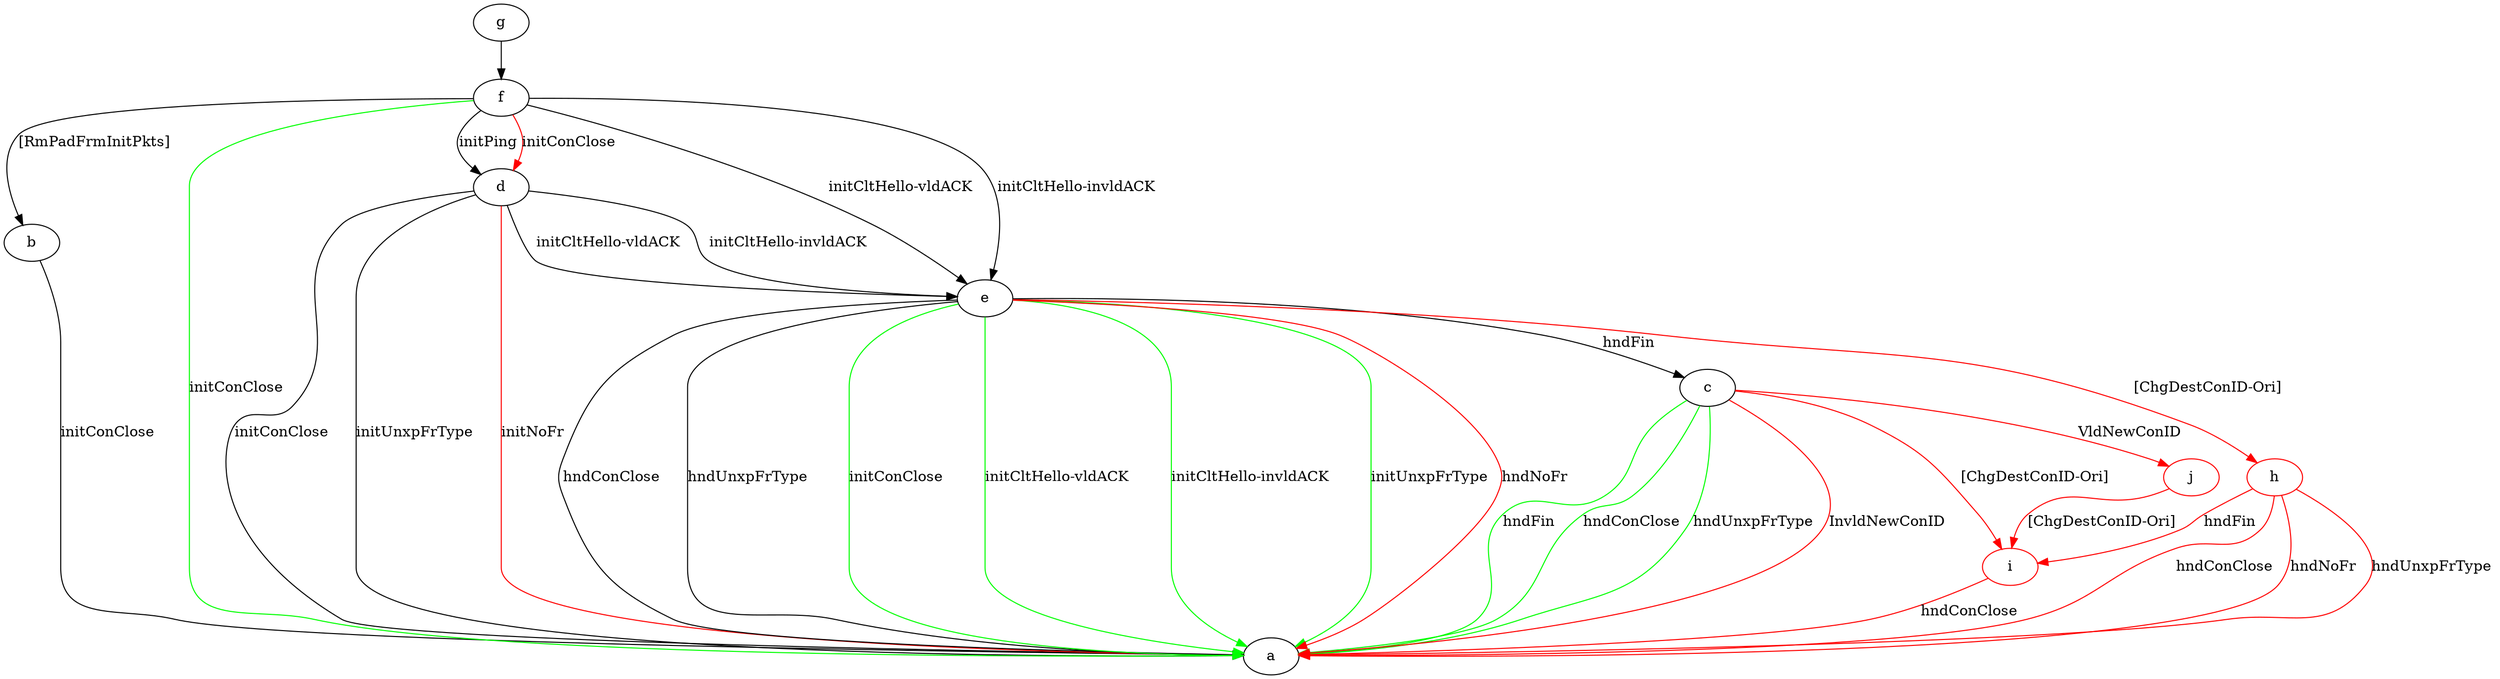 digraph "" {
	b -> a	[key=0,
		label="initConClose "];
	c -> a	[key=0,
		color=green,
		label="hndFin "];
	c -> a	[key=1,
		color=green,
		label="hndConClose "];
	c -> a	[key=2,
		color=green,
		label="hndUnxpFrType "];
	c -> a	[key=3,
		color=red,
		label="InvldNewConID "];
	i	[color=red];
	c -> i	[key=0,
		color=red,
		label="[ChgDestConID-Ori] "];
	j	[color=red];
	c -> j	[key=0,
		color=red,
		label="VldNewConID "];
	d -> a	[key=0,
		label="initConClose "];
	d -> a	[key=1,
		label="initUnxpFrType "];
	d -> a	[key=2,
		color=red,
		label="initNoFr "];
	d -> e	[key=0,
		label="initCltHello-vldACK "];
	d -> e	[key=1,
		label="initCltHello-invldACK "];
	e -> a	[key=0,
		label="hndConClose "];
	e -> a	[key=1,
		label="hndUnxpFrType "];
	e -> a	[key=2,
		color=green,
		label="initConClose "];
	e -> a	[key=3,
		color=green,
		label="initCltHello-vldACK "];
	e -> a	[key=4,
		color=green,
		label="initCltHello-invldACK "];
	e -> a	[key=5,
		color=green,
		label="initUnxpFrType "];
	e -> a	[key=6,
		color=red,
		label="hndNoFr "];
	e -> c	[key=0,
		label="hndFin "];
	h	[color=red];
	e -> h	[key=0,
		color=red,
		label="[ChgDestConID-Ori] "];
	f -> a	[key=0,
		color=green,
		label="initConClose "];
	f -> b	[key=0,
		label="[RmPadFrmInitPkts] "];
	f -> d	[key=0,
		label="initPing "];
	f -> d	[key=1,
		color=red,
		label="initConClose "];
	f -> e	[key=0,
		label="initCltHello-vldACK "];
	f -> e	[key=1,
		label="initCltHello-invldACK "];
	g -> f	[key=0];
	h -> a	[key=0,
		color=red,
		label="hndConClose "];
	h -> a	[key=1,
		color=red,
		label="hndNoFr "];
	h -> a	[key=2,
		color=red,
		label="hndUnxpFrType "];
	h -> i	[key=0,
		color=red,
		label="hndFin "];
	i -> a	[key=0,
		color=red,
		label="hndConClose "];
	j -> i	[key=0,
		color=red,
		label="[ChgDestConID-Ori] "];
}
